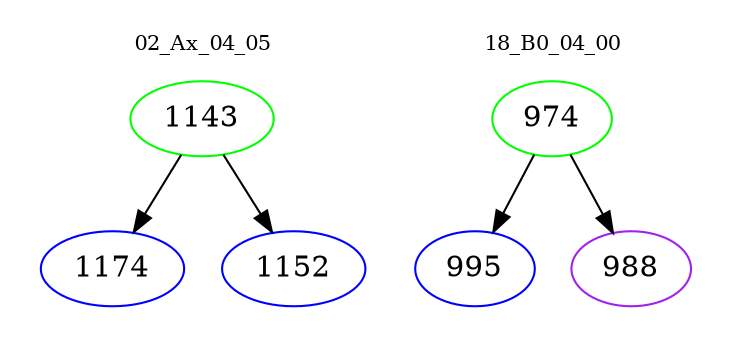digraph{
subgraph cluster_0 {
color = white
label = "02_Ax_04_05";
fontsize=10;
T0_1143 [label="1143", color="green"]
T0_1143 -> T0_1174 [color="black"]
T0_1174 [label="1174", color="blue"]
T0_1143 -> T0_1152 [color="black"]
T0_1152 [label="1152", color="blue"]
}
subgraph cluster_1 {
color = white
label = "18_B0_04_00";
fontsize=10;
T1_974 [label="974", color="green"]
T1_974 -> T1_995 [color="black"]
T1_995 [label="995", color="blue"]
T1_974 -> T1_988 [color="black"]
T1_988 [label="988", color="purple"]
}
}
